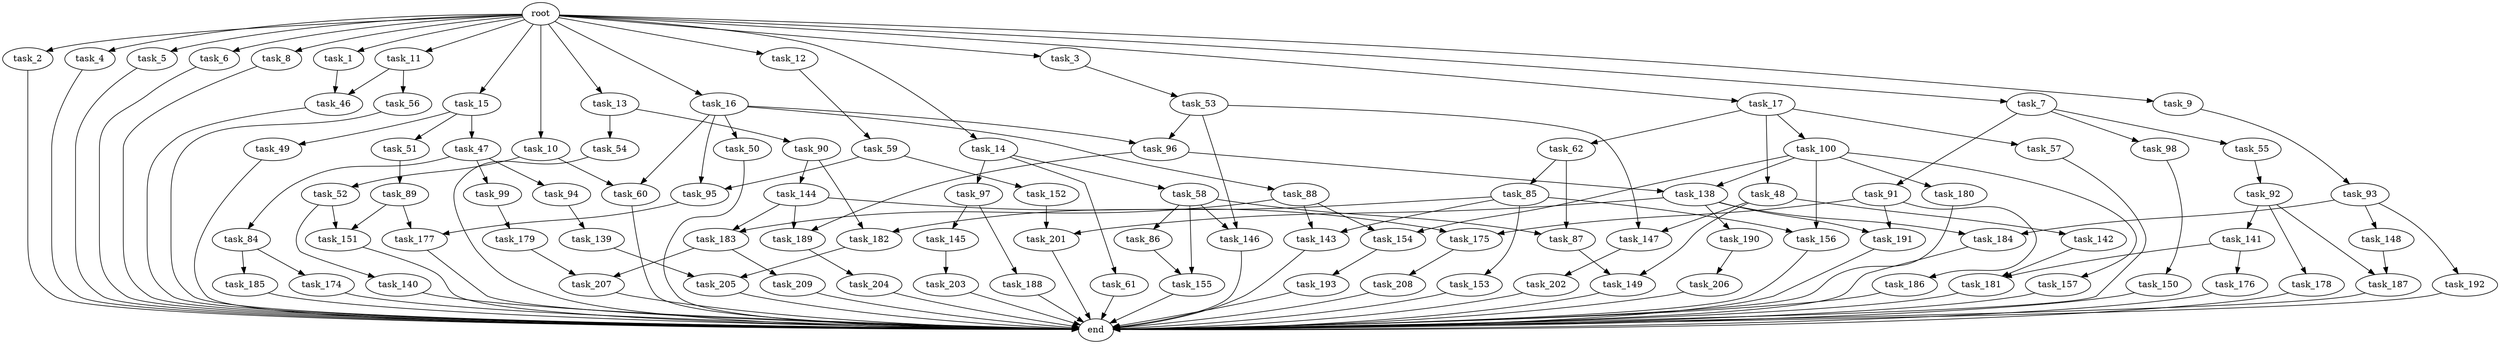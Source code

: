 digraph G {
  root [size="0.000000"];
  task_1 [size="102.400000"];
  task_2 [size="102.400000"];
  task_3 [size="102.400000"];
  task_4 [size="102.400000"];
  task_5 [size="102.400000"];
  task_6 [size="102.400000"];
  task_7 [size="102.400000"];
  task_8 [size="102.400000"];
  task_9 [size="102.400000"];
  task_10 [size="102.400000"];
  task_11 [size="102.400000"];
  task_12 [size="102.400000"];
  task_13 [size="102.400000"];
  task_14 [size="102.400000"];
  task_15 [size="102.400000"];
  task_16 [size="102.400000"];
  task_17 [size="102.400000"];
  task_46 [size="29205777612.800003"];
  task_47 [size="21474836480.000000"];
  task_48 [size="7730941132.800000"];
  task_49 [size="21474836480.000000"];
  task_50 [size="7730941132.800000"];
  task_51 [size="21474836480.000000"];
  task_52 [size="13743895347.200001"];
  task_53 [size="42090679500.800003"];
  task_54 [size="21474836480.000000"];
  task_55 [size="42090679500.800003"];
  task_56 [size="21474836480.000000"];
  task_57 [size="7730941132.800000"];
  task_58 [size="54975581388.800003"];
  task_59 [size="3435973836.800000"];
  task_60 [size="21474836480.000000"];
  task_61 [size="54975581388.800003"];
  task_62 [size="7730941132.800000"];
  task_84 [size="30923764531.200001"];
  task_85 [size="21474836480.000000"];
  task_86 [size="42090679500.800003"];
  task_87 [size="63565515980.800003"];
  task_88 [size="7730941132.800000"];
  task_89 [size="42090679500.800003"];
  task_90 [size="21474836480.000000"];
  task_91 [size="42090679500.800003"];
  task_92 [size="21474836480.000000"];
  task_93 [size="85899345920.000000"];
  task_94 [size="30923764531.200001"];
  task_95 [size="29205777612.800003"];
  task_96 [size="38654705664.000000"];
  task_97 [size="54975581388.800003"];
  task_98 [size="42090679500.800003"];
  task_99 [size="30923764531.200001"];
  task_100 [size="7730941132.800000"];
  task_138 [size="85899345920.000000"];
  task_139 [size="42090679500.800003"];
  task_140 [size="42090679500.800003"];
  task_141 [size="3435973836.800000"];
  task_142 [size="30923764531.200001"];
  task_143 [size="127990025420.800003"];
  task_144 [size="54975581388.800003"];
  task_145 [size="7730941132.800000"];
  task_146 [size="73014444032.000000"];
  task_147 [size="61847529062.400002"];
  task_148 [size="54975581388.800003"];
  task_149 [size="61847529062.400002"];
  task_150 [size="7730941132.800000"];
  task_151 [size="55834574848.000000"];
  task_152 [size="21474836480.000000"];
  task_153 [size="42090679500.800003"];
  task_154 [size="140874927308.800018"];
  task_155 [size="84181359001.600006"];
  task_156 [size="97066260889.600006"];
  task_157 [size="54975581388.800003"];
  task_174 [size="3435973836.800000"];
  task_175 [size="100502234726.400009"];
  task_176 [size="54975581388.800003"];
  task_177 [size="44667659878.400002"];
  task_178 [size="3435973836.800000"];
  task_179 [size="7730941132.800000"];
  task_180 [size="54975581388.800003"];
  task_181 [size="140874927308.800018"];
  task_182 [size="97066260889.600006"];
  task_183 [size="155477816115.200012"];
  task_184 [size="58411555225.600006"];
  task_185 [size="3435973836.800000"];
  task_186 [size="30923764531.200001"];
  task_187 [size="24910810316.800003"];
  task_188 [size="7730941132.800000"];
  task_189 [size="100502234726.400009"];
  task_190 [size="3435973836.800000"];
  task_191 [size="34359738368.000000"];
  task_192 [size="54975581388.800003"];
  task_193 [size="21474836480.000000"];
  task_201 [size="24910810316.800003"];
  task_202 [size="21474836480.000000"];
  task_203 [size="13743895347.200001"];
  task_204 [size="21474836480.000000"];
  task_205 [size="21474836480.000000"];
  task_206 [size="21474836480.000000"];
  task_207 [size="44667659878.400002"];
  task_208 [size="54975581388.800003"];
  task_209 [size="13743895347.200001"];
  end [size="0.000000"];

  root -> task_1 [size="1.000000"];
  root -> task_2 [size="1.000000"];
  root -> task_3 [size="1.000000"];
  root -> task_4 [size="1.000000"];
  root -> task_5 [size="1.000000"];
  root -> task_6 [size="1.000000"];
  root -> task_7 [size="1.000000"];
  root -> task_8 [size="1.000000"];
  root -> task_9 [size="1.000000"];
  root -> task_10 [size="1.000000"];
  root -> task_11 [size="1.000000"];
  root -> task_12 [size="1.000000"];
  root -> task_13 [size="1.000000"];
  root -> task_14 [size="1.000000"];
  root -> task_15 [size="1.000000"];
  root -> task_16 [size="1.000000"];
  root -> task_17 [size="1.000000"];
  task_1 -> task_46 [size="75497472.000000"];
  task_2 -> end [size="1.000000"];
  task_3 -> task_53 [size="411041792.000000"];
  task_4 -> end [size="1.000000"];
  task_5 -> end [size="1.000000"];
  task_6 -> end [size="1.000000"];
  task_7 -> task_55 [size="411041792.000000"];
  task_7 -> task_91 [size="411041792.000000"];
  task_7 -> task_98 [size="411041792.000000"];
  task_8 -> end [size="1.000000"];
  task_9 -> task_93 [size="838860800.000000"];
  task_10 -> task_52 [size="134217728.000000"];
  task_10 -> task_60 [size="134217728.000000"];
  task_11 -> task_46 [size="209715200.000000"];
  task_11 -> task_56 [size="209715200.000000"];
  task_12 -> task_59 [size="33554432.000000"];
  task_13 -> task_54 [size="209715200.000000"];
  task_13 -> task_90 [size="209715200.000000"];
  task_14 -> task_58 [size="536870912.000000"];
  task_14 -> task_61 [size="536870912.000000"];
  task_14 -> task_97 [size="536870912.000000"];
  task_15 -> task_47 [size="209715200.000000"];
  task_15 -> task_49 [size="209715200.000000"];
  task_15 -> task_51 [size="209715200.000000"];
  task_16 -> task_50 [size="75497472.000000"];
  task_16 -> task_60 [size="75497472.000000"];
  task_16 -> task_88 [size="75497472.000000"];
  task_16 -> task_95 [size="75497472.000000"];
  task_16 -> task_96 [size="75497472.000000"];
  task_17 -> task_48 [size="75497472.000000"];
  task_17 -> task_57 [size="75497472.000000"];
  task_17 -> task_62 [size="75497472.000000"];
  task_17 -> task_100 [size="75497472.000000"];
  task_46 -> end [size="1.000000"];
  task_47 -> task_84 [size="301989888.000000"];
  task_47 -> task_94 [size="301989888.000000"];
  task_47 -> task_99 [size="301989888.000000"];
  task_48 -> task_142 [size="301989888.000000"];
  task_48 -> task_147 [size="301989888.000000"];
  task_48 -> task_149 [size="301989888.000000"];
  task_49 -> end [size="1.000000"];
  task_50 -> end [size="1.000000"];
  task_51 -> task_89 [size="411041792.000000"];
  task_52 -> task_140 [size="411041792.000000"];
  task_52 -> task_151 [size="411041792.000000"];
  task_53 -> task_96 [size="301989888.000000"];
  task_53 -> task_146 [size="301989888.000000"];
  task_53 -> task_147 [size="301989888.000000"];
  task_54 -> end [size="1.000000"];
  task_55 -> task_92 [size="209715200.000000"];
  task_56 -> end [size="1.000000"];
  task_57 -> end [size="1.000000"];
  task_58 -> task_86 [size="411041792.000000"];
  task_58 -> task_87 [size="411041792.000000"];
  task_58 -> task_146 [size="411041792.000000"];
  task_58 -> task_155 [size="411041792.000000"];
  task_59 -> task_95 [size="209715200.000000"];
  task_59 -> task_152 [size="209715200.000000"];
  task_60 -> end [size="1.000000"];
  task_61 -> end [size="1.000000"];
  task_62 -> task_85 [size="209715200.000000"];
  task_62 -> task_87 [size="209715200.000000"];
  task_84 -> task_174 [size="33554432.000000"];
  task_84 -> task_185 [size="33554432.000000"];
  task_85 -> task_143 [size="411041792.000000"];
  task_85 -> task_153 [size="411041792.000000"];
  task_85 -> task_156 [size="411041792.000000"];
  task_85 -> task_182 [size="411041792.000000"];
  task_86 -> task_155 [size="411041792.000000"];
  task_87 -> task_149 [size="301989888.000000"];
  task_88 -> task_143 [size="838860800.000000"];
  task_88 -> task_154 [size="838860800.000000"];
  task_88 -> task_183 [size="838860800.000000"];
  task_89 -> task_151 [size="134217728.000000"];
  task_89 -> task_177 [size="134217728.000000"];
  task_90 -> task_144 [size="536870912.000000"];
  task_90 -> task_182 [size="536870912.000000"];
  task_91 -> task_175 [size="301989888.000000"];
  task_91 -> task_186 [size="301989888.000000"];
  task_91 -> task_191 [size="301989888.000000"];
  task_92 -> task_141 [size="33554432.000000"];
  task_92 -> task_178 [size="33554432.000000"];
  task_92 -> task_187 [size="33554432.000000"];
  task_93 -> task_148 [size="536870912.000000"];
  task_93 -> task_184 [size="536870912.000000"];
  task_93 -> task_192 [size="536870912.000000"];
  task_94 -> task_139 [size="411041792.000000"];
  task_95 -> task_177 [size="301989888.000000"];
  task_96 -> task_138 [size="301989888.000000"];
  task_96 -> task_189 [size="301989888.000000"];
  task_97 -> task_145 [size="75497472.000000"];
  task_97 -> task_188 [size="75497472.000000"];
  task_98 -> task_150 [size="75497472.000000"];
  task_99 -> task_179 [size="75497472.000000"];
  task_100 -> task_138 [size="536870912.000000"];
  task_100 -> task_154 [size="536870912.000000"];
  task_100 -> task_156 [size="536870912.000000"];
  task_100 -> task_157 [size="536870912.000000"];
  task_100 -> task_180 [size="536870912.000000"];
  task_138 -> task_184 [size="33554432.000000"];
  task_138 -> task_190 [size="33554432.000000"];
  task_138 -> task_191 [size="33554432.000000"];
  task_138 -> task_201 [size="33554432.000000"];
  task_139 -> task_205 [size="134217728.000000"];
  task_140 -> end [size="1.000000"];
  task_141 -> task_176 [size="536870912.000000"];
  task_141 -> task_181 [size="536870912.000000"];
  task_142 -> task_181 [size="838860800.000000"];
  task_143 -> end [size="1.000000"];
  task_144 -> task_175 [size="679477248.000000"];
  task_144 -> task_183 [size="679477248.000000"];
  task_144 -> task_189 [size="679477248.000000"];
  task_145 -> task_203 [size="134217728.000000"];
  task_146 -> end [size="1.000000"];
  task_147 -> task_202 [size="209715200.000000"];
  task_148 -> task_187 [size="209715200.000000"];
  task_149 -> end [size="1.000000"];
  task_150 -> end [size="1.000000"];
  task_151 -> end [size="1.000000"];
  task_152 -> task_201 [size="209715200.000000"];
  task_153 -> end [size="1.000000"];
  task_154 -> task_193 [size="209715200.000000"];
  task_155 -> end [size="1.000000"];
  task_156 -> end [size="1.000000"];
  task_157 -> end [size="1.000000"];
  task_174 -> end [size="1.000000"];
  task_175 -> task_208 [size="536870912.000000"];
  task_176 -> end [size="1.000000"];
  task_177 -> end [size="1.000000"];
  task_178 -> end [size="1.000000"];
  task_179 -> task_207 [size="301989888.000000"];
  task_180 -> end [size="1.000000"];
  task_181 -> end [size="1.000000"];
  task_182 -> task_205 [size="75497472.000000"];
  task_183 -> task_207 [size="134217728.000000"];
  task_183 -> task_209 [size="134217728.000000"];
  task_184 -> end [size="1.000000"];
  task_185 -> end [size="1.000000"];
  task_186 -> end [size="1.000000"];
  task_187 -> end [size="1.000000"];
  task_188 -> end [size="1.000000"];
  task_189 -> task_204 [size="209715200.000000"];
  task_190 -> task_206 [size="209715200.000000"];
  task_191 -> end [size="1.000000"];
  task_192 -> end [size="1.000000"];
  task_193 -> end [size="1.000000"];
  task_201 -> end [size="1.000000"];
  task_202 -> end [size="1.000000"];
  task_203 -> end [size="1.000000"];
  task_204 -> end [size="1.000000"];
  task_205 -> end [size="1.000000"];
  task_206 -> end [size="1.000000"];
  task_207 -> end [size="1.000000"];
  task_208 -> end [size="1.000000"];
  task_209 -> end [size="1.000000"];
}
